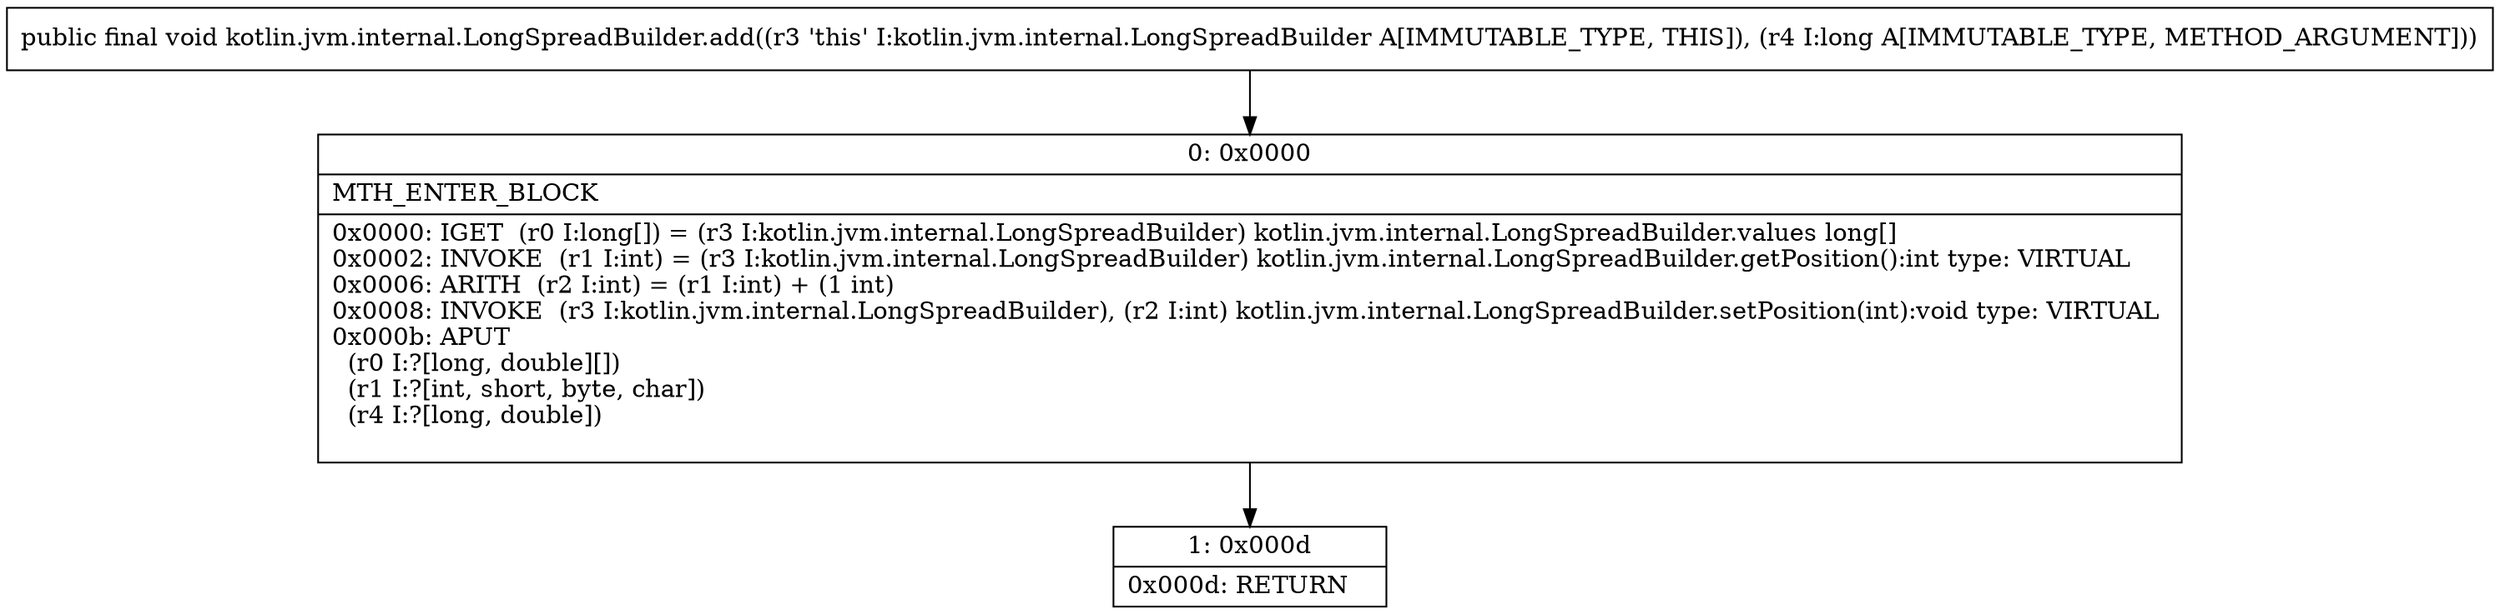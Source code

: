 digraph "CFG forkotlin.jvm.internal.LongSpreadBuilder.add(J)V" {
Node_0 [shape=record,label="{0\:\ 0x0000|MTH_ENTER_BLOCK\l|0x0000: IGET  (r0 I:long[]) = (r3 I:kotlin.jvm.internal.LongSpreadBuilder) kotlin.jvm.internal.LongSpreadBuilder.values long[] \l0x0002: INVOKE  (r1 I:int) = (r3 I:kotlin.jvm.internal.LongSpreadBuilder) kotlin.jvm.internal.LongSpreadBuilder.getPosition():int type: VIRTUAL \l0x0006: ARITH  (r2 I:int) = (r1 I:int) + (1 int) \l0x0008: INVOKE  (r3 I:kotlin.jvm.internal.LongSpreadBuilder), (r2 I:int) kotlin.jvm.internal.LongSpreadBuilder.setPosition(int):void type: VIRTUAL \l0x000b: APUT  \l  (r0 I:?[long, double][])\l  (r1 I:?[int, short, byte, char])\l  (r4 I:?[long, double])\l \l}"];
Node_1 [shape=record,label="{1\:\ 0x000d|0x000d: RETURN   \l}"];
MethodNode[shape=record,label="{public final void kotlin.jvm.internal.LongSpreadBuilder.add((r3 'this' I:kotlin.jvm.internal.LongSpreadBuilder A[IMMUTABLE_TYPE, THIS]), (r4 I:long A[IMMUTABLE_TYPE, METHOD_ARGUMENT])) }"];
MethodNode -> Node_0;
Node_0 -> Node_1;
}

